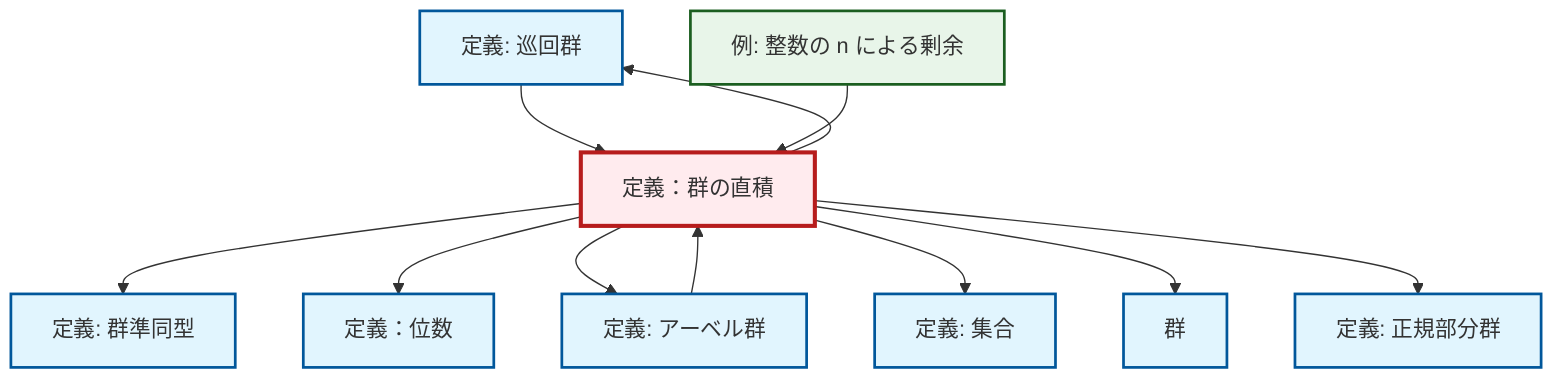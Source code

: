 graph TD
    classDef definition fill:#e1f5fe,stroke:#01579b,stroke-width:2px
    classDef theorem fill:#f3e5f5,stroke:#4a148c,stroke-width:2px
    classDef axiom fill:#fff3e0,stroke:#e65100,stroke-width:2px
    classDef example fill:#e8f5e9,stroke:#1b5e20,stroke-width:2px
    classDef current fill:#ffebee,stroke:#b71c1c,stroke-width:3px
    def-normal-subgroup["定義: 正規部分群"]:::definition
    def-cyclic-group["定義: 巡回群"]:::definition
    def-abelian-group["定義: アーベル群"]:::definition
    def-set["定義: 集合"]:::definition
    def-order["定義：位数"]:::definition
    def-homomorphism["定義: 群準同型"]:::definition
    def-direct-product["定義：群の直積"]:::definition
    def-group["群"]:::definition
    ex-quotient-integers-mod-n["例: 整数の n による剰余"]:::example
    def-direct-product --> def-homomorphism
    def-cyclic-group --> def-direct-product
    def-direct-product --> def-cyclic-group
    ex-quotient-integers-mod-n --> def-direct-product
    def-direct-product --> def-order
    def-direct-product --> def-abelian-group
    def-direct-product --> def-set
    def-direct-product --> def-group
    def-abelian-group --> def-direct-product
    def-direct-product --> def-normal-subgroup
    class def-direct-product current